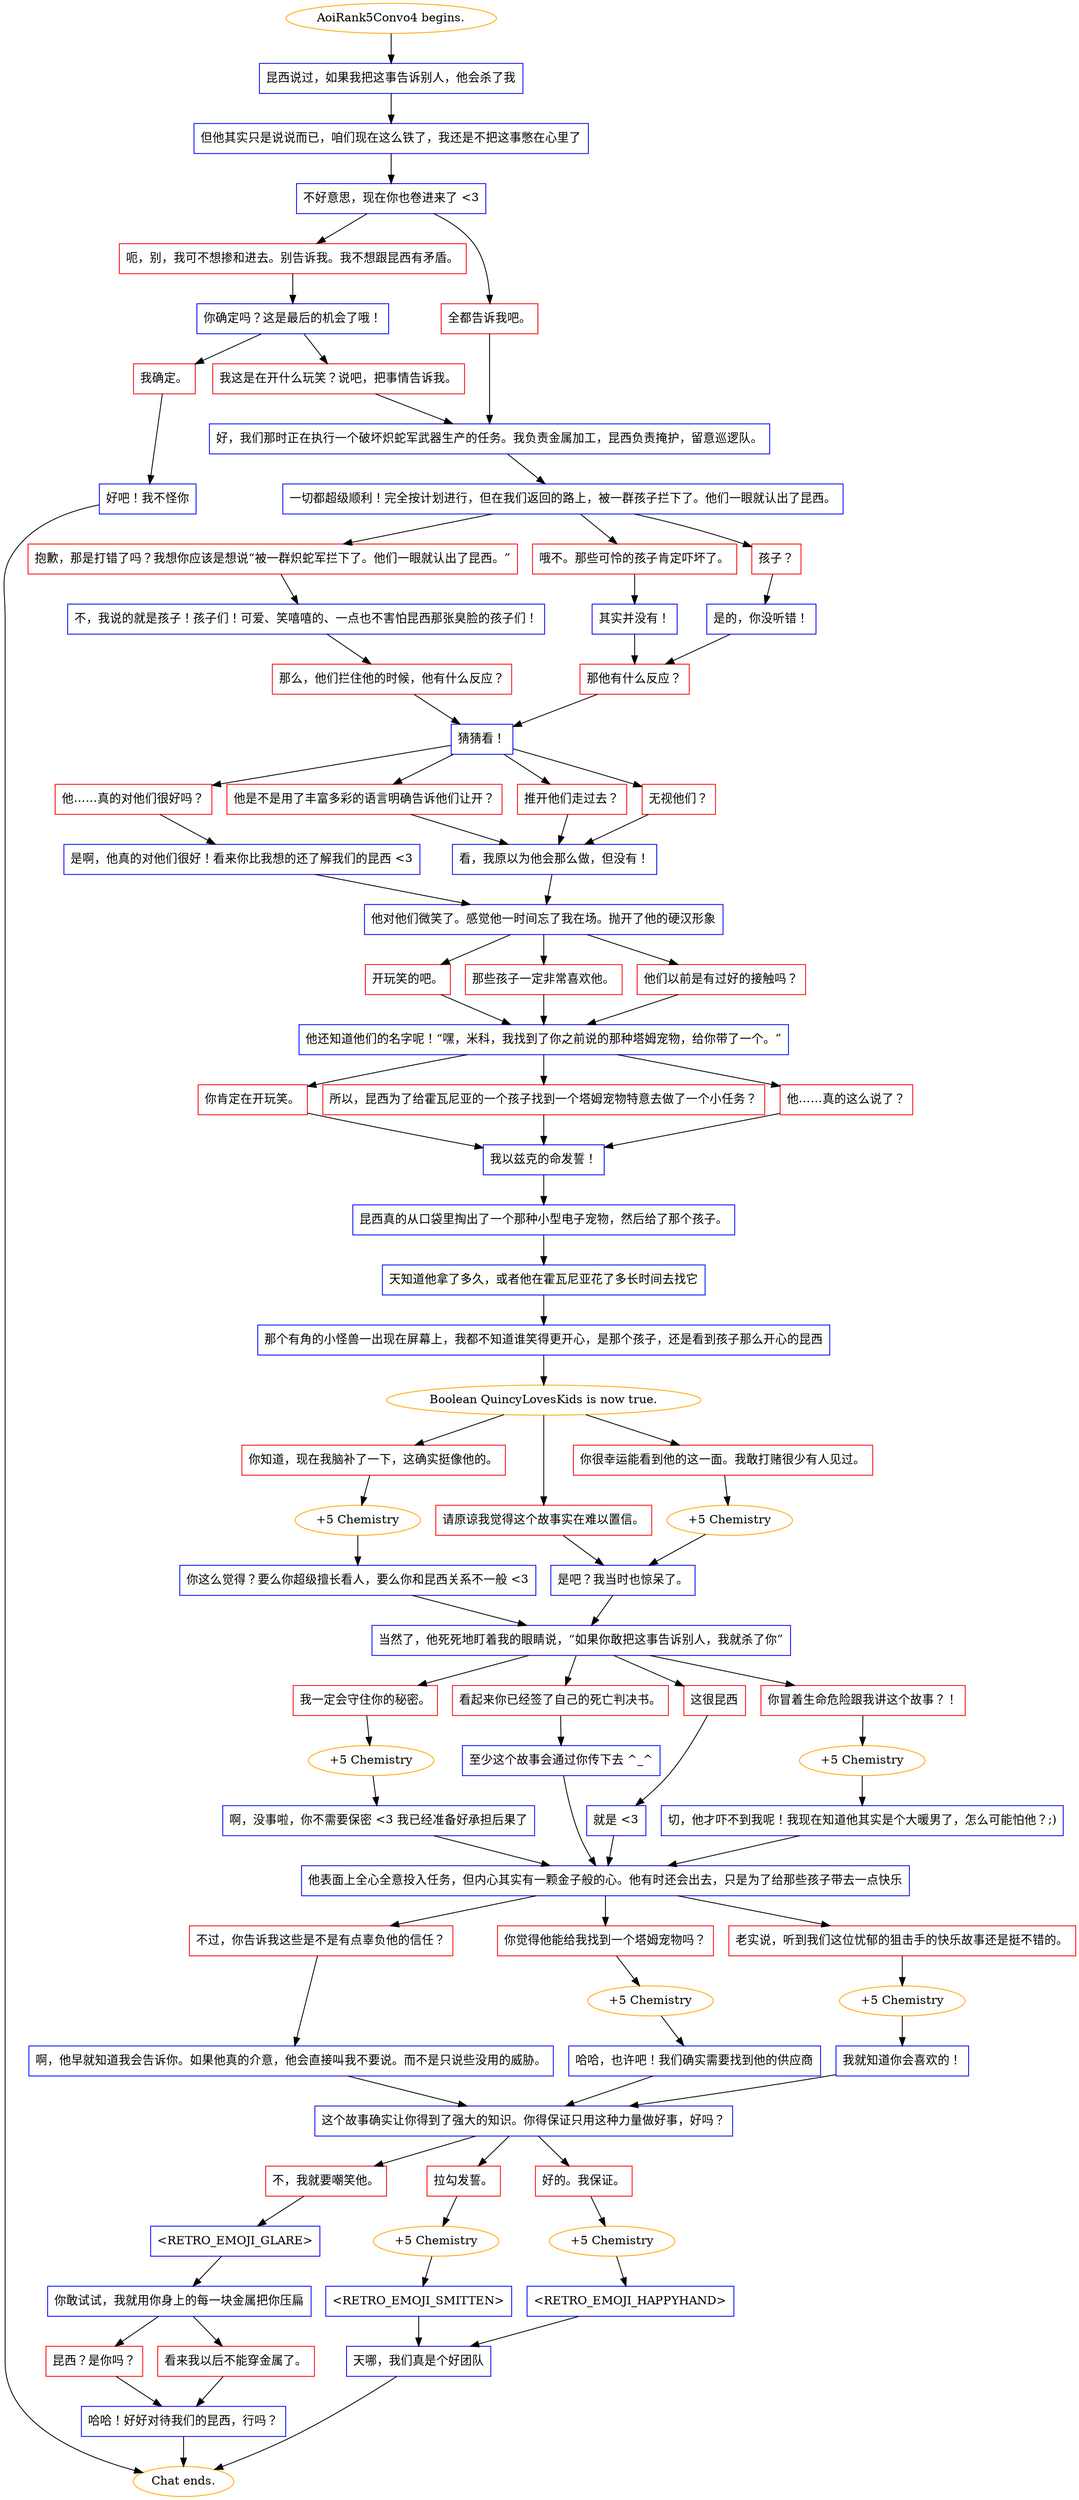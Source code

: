 digraph {
	"AoiRank5Convo4 begins." [color=orange];
		"AoiRank5Convo4 begins." -> j2504256431;
	j2504256431 [label="昆西说过，如果我把这事告诉别人，他会杀了我",shape=box,color=blue];
		j2504256431 -> j2620267494;
	j2620267494 [label="但他其实只是说说而已，咱们现在这么铁了，我还是不把这事憋在心里了",shape=box,color=blue];
		j2620267494 -> j2237138753;
	j2237138753 [label="不好意思，现在你也卷进来了 <3",shape=box,color=blue];
		j2237138753 -> j2510967677;
		j2237138753 -> j2091276379;
	j2510967677 [label="呃，别，我可不想掺和进去。别告诉我。我不想跟昆西有矛盾。",shape=box,color=red];
		j2510967677 -> j2733371433;
	j2091276379 [label="全都告诉我吧。",shape=box,color=red];
		j2091276379 -> j832576043;
	j2733371433 [label="你确定吗？这是最后的机会了哦！",shape=box,color=blue];
		j2733371433 -> j2691597773;
		j2733371433 -> j342879162;
	j832576043 [label="好，我们那时正在执行一个破坏炽蛇军武器生产的任务。我负责金属加工，昆西负责掩护，留意巡逻队。",shape=box,color=blue];
		j832576043 -> j849416776;
	j2691597773 [label="我这是在开什么玩笑？说吧，把事情告诉我。",shape=box,color=red];
		j2691597773 -> j832576043;
	j342879162 [label="我确定。",shape=box,color=red];
		j342879162 -> j1416432237;
	j849416776 [label="一切都超级顺利！完全按计划进行，但在我们返回的路上，被一群孩子拦下了。他们一眼就认出了昆西。",shape=box,color=blue];
		j849416776 -> j30294271;
		j849416776 -> j3239007894;
		j849416776 -> j3273682426;
	j1416432237 [label="好吧！我不怪你",shape=box,color=blue];
		j1416432237 -> "Chat ends.";
	j30294271 [label="抱歉，那是打错了吗？我想你应该是想说“被一群炽蛇军拦下了。他们一眼就认出了昆西。”",shape=box,color=red];
		j30294271 -> j353815192;
	j3239007894 [label="哦不。那些可怜的孩子肯定吓坏了。",shape=box,color=red];
		j3239007894 -> j2176249437;
	j3273682426 [label="孩子？",shape=box,color=red];
		j3273682426 -> j3434205470;
	"Chat ends." [color=orange];
	j353815192 [label="不，我说的就是孩子！孩子们！可爱、笑嘻嘻的、一点也不害怕昆西那张臭脸的孩子们！",shape=box,color=blue];
		j353815192 -> j4034753400;
	j2176249437 [label="其实并没有！",shape=box,color=blue];
		j2176249437 -> j2007400025;
	j3434205470 [label="是的，你没听错！",shape=box,color=blue];
		j3434205470 -> j2007400025;
	j4034753400 [label="那么，他们拦住他的时候，他有什么反应？",shape=box,color=red];
		j4034753400 -> j375136903;
	j2007400025 [label="那他有什么反应？",shape=box,color=red];
		j2007400025 -> j375136903;
	j375136903 [label="猜猜看！",shape=box,color=blue];
		j375136903 -> j593226578;
		j375136903 -> j4077503228;
		j375136903 -> j215406737;
		j375136903 -> j2390915274;
	j593226578 [label="他是不是用了丰富多彩的语言明确告诉他们让开？",shape=box,color=red];
		j593226578 -> j3803489641;
	j4077503228 [label="推开他们走过去？",shape=box,color=red];
		j4077503228 -> j3803489641;
	j215406737 [label="无视他们？",shape=box,color=red];
		j215406737 -> j3803489641;
	j2390915274 [label="他……真的对他们很好吗？",shape=box,color=red];
		j2390915274 -> j41768934;
	j3803489641 [label="看，我原以为他会那么做，但没有！",shape=box,color=blue];
		j3803489641 -> j3046464890;
	j41768934 [label="是啊，他真的对他们很好！看来你比我想的还了解我们的昆西 <3",shape=box,color=blue];
		j41768934 -> j3046464890;
	j3046464890 [label="他对他们微笑了。感觉他一时间忘了我在场。抛开了他的硬汉形象",shape=box,color=blue];
		j3046464890 -> j2735805322;
		j3046464890 -> j2924643339;
		j3046464890 -> j2664857828;
	j2735805322 [label="那些孩子一定非常喜欢他。",shape=box,color=red];
		j2735805322 -> j3721429104;
	j2924643339 [label="他们以前是有过好的接触吗？",shape=box,color=red];
		j2924643339 -> j3721429104;
	j2664857828 [label="开玩笑的吧。",shape=box,color=red];
		j2664857828 -> j3721429104;
	j3721429104 [label="他还知道他们的名字呢！“嘿，米科，我找到了你之前说的那种塔姆宠物，给你带了一个。”",shape=box,color=blue];
		j3721429104 -> j933223481;
		j3721429104 -> j3766995558;
		j3721429104 -> j348664483;
	j933223481 [label="所以，昆西为了给霍瓦尼亚的一个孩子找到一个塔姆宠物特意去做了一个小任务？",shape=box,color=red];
		j933223481 -> j4253845355;
	j3766995558 [label="他……真的这么说了？",shape=box,color=red];
		j3766995558 -> j4253845355;
	j348664483 [label="你肯定在开玩笑。",shape=box,color=red];
		j348664483 -> j4253845355;
	j4253845355 [label="我以兹克的命发誓！",shape=box,color=blue];
		j4253845355 -> j2343272742;
	j2343272742 [label="昆西真的从口袋里掏出了一个那种小型电子宠物，然后给了那个孩子。",shape=box,color=blue];
		j2343272742 -> j956993624;
	j956993624 [label="天知道他拿了多久，或者他在霍瓦尼亚花了多长时间去找它",shape=box,color=blue];
		j956993624 -> j1717954613;
	j1717954613 [label="那个有角的小怪兽一出现在屏幕上，我都不知道谁笑得更开心，是那个孩子，还是看到孩子那么开心的昆西",shape=box,color=blue];
		j1717954613 -> j1788467663;
	j1788467663 [label="Boolean QuincyLovesKids is now true.",color=orange];
		j1788467663 -> j753441276;
		j1788467663 -> j3503101537;
		j1788467663 -> j2920803854;
	j753441276 [label="你知道，现在我脑补了一下，这确实挺像他的。",shape=box,color=red];
		j753441276 -> j1963915527;
	j3503101537 [label="请原谅我觉得这个故事实在难以置信。",shape=box,color=red];
		j3503101537 -> j156319624;
	j2920803854 [label="你很幸运能看到他的这一面。我敢打赌很少有人见过。",shape=box,color=red];
		j2920803854 -> j1622453795;
	j1963915527 [label="+5 Chemistry",color=orange];
		j1963915527 -> j1695307066;
	j156319624 [label="是吧？我当时也惊呆了。",shape=box,color=blue];
		j156319624 -> j1577062048;
	j1622453795 [label="+5 Chemistry",color=orange];
		j1622453795 -> j156319624;
	j1695307066 [label="你这么觉得？要么你超级擅长看人，要么你和昆西关系不一般 <3",shape=box,color=blue];
		j1695307066 -> j1577062048;
	j1577062048 [label="当然了，他死死地盯着我的眼睛说，“如果你敢把这事告诉别人，我就杀了你”",shape=box,color=blue];
		j1577062048 -> j1200037348;
		j1577062048 -> j2166392820;
		j1577062048 -> j3564482401;
		j1577062048 -> j1093896386;
	j1200037348 [label="这很昆西",shape=box,color=red];
		j1200037348 -> j3953233572;
	j2166392820 [label="你冒着生命危险跟我讲这个故事？！",shape=box,color=red];
		j2166392820 -> j2865353213;
	j3564482401 [label="我一定会守住你的秘密。",shape=box,color=red];
		j3564482401 -> j125372557;
	j1093896386 [label="看起来你已经签了自己的死亡判决书。",shape=box,color=red];
		j1093896386 -> j2070869440;
	j3953233572 [label="就是 <3",shape=box,color=blue];
		j3953233572 -> j222854168;
	j2865353213 [label="+5 Chemistry",color=orange];
		j2865353213 -> j2591765583;
	j125372557 [label="+5 Chemistry",color=orange];
		j125372557 -> j2885177075;
	j2070869440 [label="至少这个故事会通过你传下去 ^_^",shape=box,color=blue];
		j2070869440 -> j222854168;
	j222854168 [label="他表面上全心全意投入任务，但内心其实有一颗金子般的心。他有时还会出去，只是为了给那些孩子带去一点快乐",shape=box,color=blue];
		j222854168 -> j704780205;
		j222854168 -> j2765110360;
		j222854168 -> j1712300881;
	j2591765583 [label="切，他才吓不到我呢！我现在知道他其实是个大暖男了，怎么可能怕他？;)",shape=box,color=blue];
		j2591765583 -> j222854168;
	j2885177075 [label="啊，没事啦，你不需要保密 <3 我已经准备好承担后果了",shape=box,color=blue];
		j2885177075 -> j222854168;
	j704780205 [label="你觉得他能给我找到一个塔姆宠物吗？",shape=box,color=red];
		j704780205 -> j3116333520;
	j2765110360 [label="老实说，听到我们这位忧郁的狙击手的快乐故事还是挺不错的。",shape=box,color=red];
		j2765110360 -> j1079965985;
	j1712300881 [label="不过，你告诉我这些是不是有点辜负他的信任？",shape=box,color=red];
		j1712300881 -> j4035797450;
	j3116333520 [label="+5 Chemistry",color=orange];
		j3116333520 -> j3376332437;
	j1079965985 [label="+5 Chemistry",color=orange];
		j1079965985 -> j4129514260;
	j4035797450 [label="啊，他早就知道我会告诉你。如果他真的介意，他会直接叫我不要说。而不是只说些没用的威胁。",shape=box,color=blue];
		j4035797450 -> j2394621972;
	j3376332437 [label="哈哈，也许吧！我们确实需要找到他的供应商",shape=box,color=blue];
		j3376332437 -> j2394621972;
	j4129514260 [label="我就知道你会喜欢的！",shape=box,color=blue];
		j4129514260 -> j2394621972;
	j2394621972 [label="这个故事确实让你得到了强大的知识。你得保证只用这种力量做好事，好吗？",shape=box,color=blue];
		j2394621972 -> j412605278;
		j2394621972 -> j92245375;
		j2394621972 -> j636300504;
	j412605278 [label="好的。我保证。",shape=box,color=red];
		j412605278 -> j65986959;
	j92245375 [label="拉勾发誓。",shape=box,color=red];
		j92245375 -> j1823924599;
	j636300504 [label="不，我就要嘲笑他。",shape=box,color=red];
		j636300504 -> j3667143051;
	j65986959 [label="+5 Chemistry",color=orange];
		j65986959 -> j3545748043;
	j1823924599 [label="+5 Chemistry",color=orange];
		j1823924599 -> j3722761783;
	j3667143051 [label="<RETRO_EMOJI_GLARE>",shape=box,color=blue];
		j3667143051 -> j404811565;
	j3545748043 [label="<RETRO_EMOJI_HAPPYHAND>",shape=box,color=blue];
		j3545748043 -> j3806085743;
	j3722761783 [label="<RETRO_EMOJI_SMITTEN>",shape=box,color=blue];
		j3722761783 -> j3806085743;
	j404811565 [label="你敢试试，我就用你身上的每一块金属把你压扁",shape=box,color=blue];
		j404811565 -> j6175629;
		j404811565 -> j2947287164;
	j3806085743 [label="天哪，我们真是个好团队",shape=box,color=blue];
		j3806085743 -> "Chat ends.";
	j6175629 [label="昆西？是你吗？",shape=box,color=red];
		j6175629 -> j2517217943;
	j2947287164 [label="看来我以后不能穿金属了。",shape=box,color=red];
		j2947287164 -> j2517217943;
	j2517217943 [label="哈哈！好好对待我们的昆西，行吗？",shape=box,color=blue];
		j2517217943 -> "Chat ends.";
}